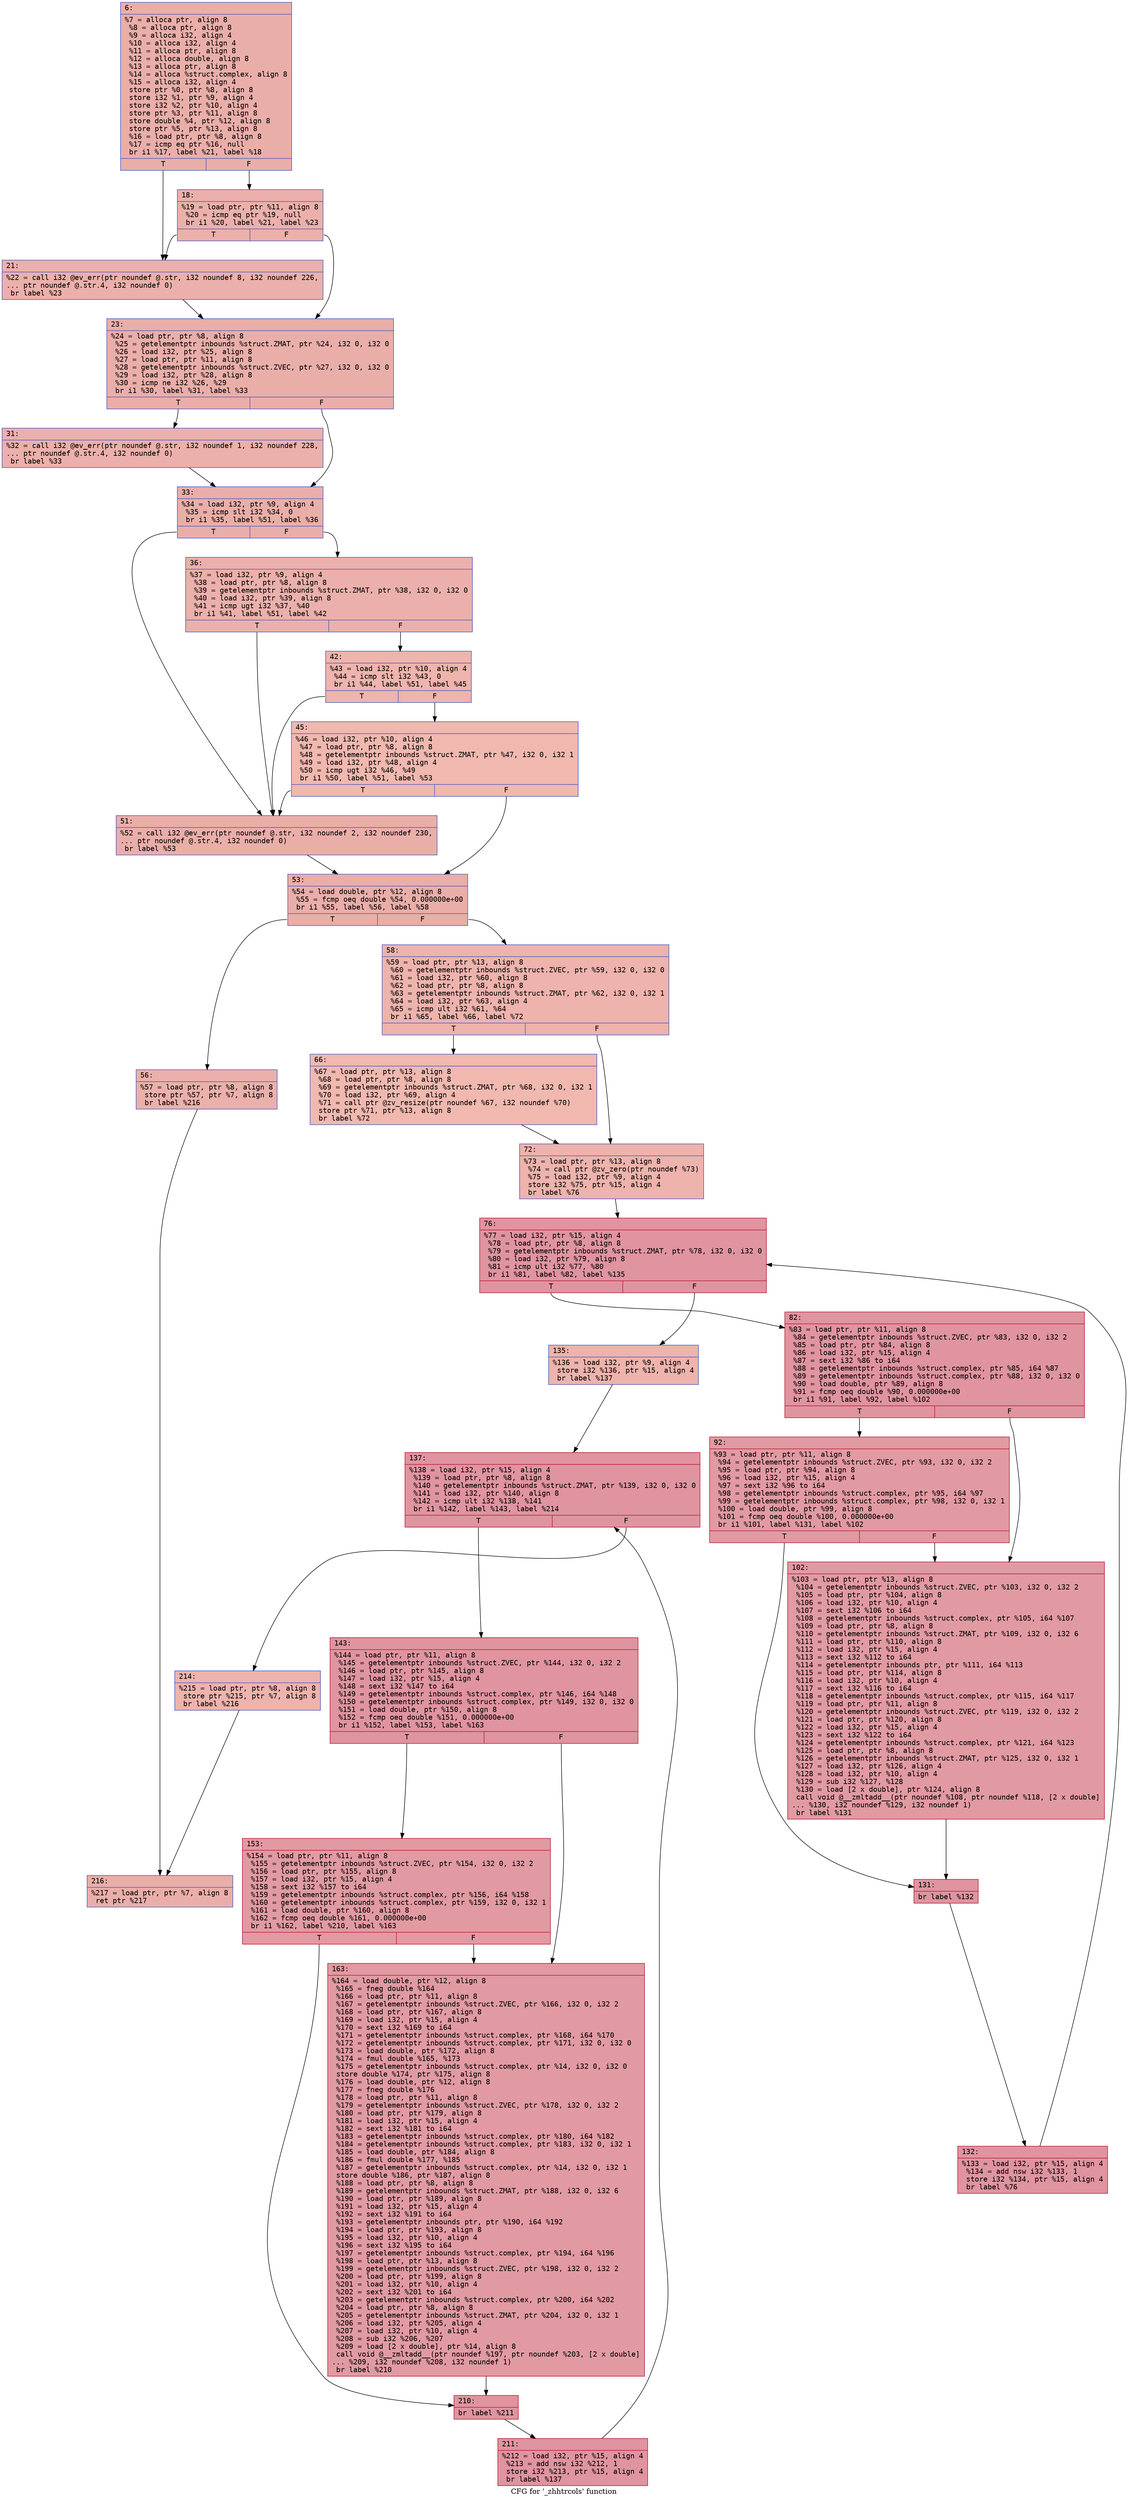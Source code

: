 digraph "CFG for '_zhhtrcols' function" {
	label="CFG for '_zhhtrcols' function";

	Node0x600003c37160 [shape=record,color="#3d50c3ff", style=filled, fillcolor="#d0473d70" fontname="Courier",label="{6:\l|  %7 = alloca ptr, align 8\l  %8 = alloca ptr, align 8\l  %9 = alloca i32, align 4\l  %10 = alloca i32, align 4\l  %11 = alloca ptr, align 8\l  %12 = alloca double, align 8\l  %13 = alloca ptr, align 8\l  %14 = alloca %struct.complex, align 8\l  %15 = alloca i32, align 4\l  store ptr %0, ptr %8, align 8\l  store i32 %1, ptr %9, align 4\l  store i32 %2, ptr %10, align 4\l  store ptr %3, ptr %11, align 8\l  store double %4, ptr %12, align 8\l  store ptr %5, ptr %13, align 8\l  %16 = load ptr, ptr %8, align 8\l  %17 = icmp eq ptr %16, null\l  br i1 %17, label %21, label %18\l|{<s0>T|<s1>F}}"];
	Node0x600003c37160:s0 -> Node0x600003c37200[tooltip="6 -> 21\nProbability 37.50%" ];
	Node0x600003c37160:s1 -> Node0x600003c371b0[tooltip="6 -> 18\nProbability 62.50%" ];
	Node0x600003c371b0 [shape=record,color="#3d50c3ff", style=filled, fillcolor="#d24b4070" fontname="Courier",label="{18:\l|  %19 = load ptr, ptr %11, align 8\l  %20 = icmp eq ptr %19, null\l  br i1 %20, label %21, label %23\l|{<s0>T|<s1>F}}"];
	Node0x600003c371b0:s0 -> Node0x600003c37200[tooltip="18 -> 21\nProbability 37.50%" ];
	Node0x600003c371b0:s1 -> Node0x600003c37250[tooltip="18 -> 23\nProbability 62.50%" ];
	Node0x600003c37200 [shape=record,color="#3d50c3ff", style=filled, fillcolor="#d24b4070" fontname="Courier",label="{21:\l|  %22 = call i32 @ev_err(ptr noundef @.str, i32 noundef 8, i32 noundef 226,\l... ptr noundef @.str.4, i32 noundef 0)\l  br label %23\l}"];
	Node0x600003c37200 -> Node0x600003c37250[tooltip="21 -> 23\nProbability 100.00%" ];
	Node0x600003c37250 [shape=record,color="#3d50c3ff", style=filled, fillcolor="#d0473d70" fontname="Courier",label="{23:\l|  %24 = load ptr, ptr %8, align 8\l  %25 = getelementptr inbounds %struct.ZMAT, ptr %24, i32 0, i32 0\l  %26 = load i32, ptr %25, align 8\l  %27 = load ptr, ptr %11, align 8\l  %28 = getelementptr inbounds %struct.ZVEC, ptr %27, i32 0, i32 0\l  %29 = load i32, ptr %28, align 8\l  %30 = icmp ne i32 %26, %29\l  br i1 %30, label %31, label %33\l|{<s0>T|<s1>F}}"];
	Node0x600003c37250:s0 -> Node0x600003c372a0[tooltip="23 -> 31\nProbability 50.00%" ];
	Node0x600003c37250:s1 -> Node0x600003c372f0[tooltip="23 -> 33\nProbability 50.00%" ];
	Node0x600003c372a0 [shape=record,color="#3d50c3ff", style=filled, fillcolor="#d24b4070" fontname="Courier",label="{31:\l|  %32 = call i32 @ev_err(ptr noundef @.str, i32 noundef 1, i32 noundef 228,\l... ptr noundef @.str.4, i32 noundef 0)\l  br label %33\l}"];
	Node0x600003c372a0 -> Node0x600003c372f0[tooltip="31 -> 33\nProbability 100.00%" ];
	Node0x600003c372f0 [shape=record,color="#3d50c3ff", style=filled, fillcolor="#d0473d70" fontname="Courier",label="{33:\l|  %34 = load i32, ptr %9, align 4\l  %35 = icmp slt i32 %34, 0\l  br i1 %35, label %51, label %36\l|{<s0>T|<s1>F}}"];
	Node0x600003c372f0:s0 -> Node0x600003c37430[tooltip="33 -> 51\nProbability 37.50%" ];
	Node0x600003c372f0:s1 -> Node0x600003c37340[tooltip="33 -> 36\nProbability 62.50%" ];
	Node0x600003c37340 [shape=record,color="#3d50c3ff", style=filled, fillcolor="#d24b4070" fontname="Courier",label="{36:\l|  %37 = load i32, ptr %9, align 4\l  %38 = load ptr, ptr %8, align 8\l  %39 = getelementptr inbounds %struct.ZMAT, ptr %38, i32 0, i32 0\l  %40 = load i32, ptr %39, align 8\l  %41 = icmp ugt i32 %37, %40\l  br i1 %41, label %51, label %42\l|{<s0>T|<s1>F}}"];
	Node0x600003c37340:s0 -> Node0x600003c37430[tooltip="36 -> 51\nProbability 50.00%" ];
	Node0x600003c37340:s1 -> Node0x600003c37390[tooltip="36 -> 42\nProbability 50.00%" ];
	Node0x600003c37390 [shape=record,color="#3d50c3ff", style=filled, fillcolor="#d8564670" fontname="Courier",label="{42:\l|  %43 = load i32, ptr %10, align 4\l  %44 = icmp slt i32 %43, 0\l  br i1 %44, label %51, label %45\l|{<s0>T|<s1>F}}"];
	Node0x600003c37390:s0 -> Node0x600003c37430[tooltip="42 -> 51\nProbability 37.50%" ];
	Node0x600003c37390:s1 -> Node0x600003c373e0[tooltip="42 -> 45\nProbability 62.50%" ];
	Node0x600003c373e0 [shape=record,color="#3d50c3ff", style=filled, fillcolor="#dc5d4a70" fontname="Courier",label="{45:\l|  %46 = load i32, ptr %10, align 4\l  %47 = load ptr, ptr %8, align 8\l  %48 = getelementptr inbounds %struct.ZMAT, ptr %47, i32 0, i32 1\l  %49 = load i32, ptr %48, align 4\l  %50 = icmp ugt i32 %46, %49\l  br i1 %50, label %51, label %53\l|{<s0>T|<s1>F}}"];
	Node0x600003c373e0:s0 -> Node0x600003c37430[tooltip="45 -> 51\nProbability 50.00%" ];
	Node0x600003c373e0:s1 -> Node0x600003c37480[tooltip="45 -> 53\nProbability 50.00%" ];
	Node0x600003c37430 [shape=record,color="#3d50c3ff", style=filled, fillcolor="#d0473d70" fontname="Courier",label="{51:\l|  %52 = call i32 @ev_err(ptr noundef @.str, i32 noundef 2, i32 noundef 230,\l... ptr noundef @.str.4, i32 noundef 0)\l  br label %53\l}"];
	Node0x600003c37430 -> Node0x600003c37480[tooltip="51 -> 53\nProbability 100.00%" ];
	Node0x600003c37480 [shape=record,color="#3d50c3ff", style=filled, fillcolor="#d0473d70" fontname="Courier",label="{53:\l|  %54 = load double, ptr %12, align 8\l  %55 = fcmp oeq double %54, 0.000000e+00\l  br i1 %55, label %56, label %58\l|{<s0>T|<s1>F}}"];
	Node0x600003c37480:s0 -> Node0x600003c374d0[tooltip="53 -> 56\nProbability 62.50%" ];
	Node0x600003c37480:s1 -> Node0x600003c37520[tooltip="53 -> 58\nProbability 37.50%" ];
	Node0x600003c374d0 [shape=record,color="#3d50c3ff", style=filled, fillcolor="#d24b4070" fontname="Courier",label="{56:\l|  %57 = load ptr, ptr %8, align 8\l  store ptr %57, ptr %7, align 8\l  br label %216\l}"];
	Node0x600003c374d0 -> Node0x600003c37a70[tooltip="56 -> 216\nProbability 100.00%" ];
	Node0x600003c37520 [shape=record,color="#3d50c3ff", style=filled, fillcolor="#d6524470" fontname="Courier",label="{58:\l|  %59 = load ptr, ptr %13, align 8\l  %60 = getelementptr inbounds %struct.ZVEC, ptr %59, i32 0, i32 0\l  %61 = load i32, ptr %60, align 8\l  %62 = load ptr, ptr %8, align 8\l  %63 = getelementptr inbounds %struct.ZMAT, ptr %62, i32 0, i32 1\l  %64 = load i32, ptr %63, align 4\l  %65 = icmp ult i32 %61, %64\l  br i1 %65, label %66, label %72\l|{<s0>T|<s1>F}}"];
	Node0x600003c37520:s0 -> Node0x600003c37570[tooltip="58 -> 66\nProbability 50.00%" ];
	Node0x600003c37520:s1 -> Node0x600003c375c0[tooltip="58 -> 72\nProbability 50.00%" ];
	Node0x600003c37570 [shape=record,color="#3d50c3ff", style=filled, fillcolor="#dc5d4a70" fontname="Courier",label="{66:\l|  %67 = load ptr, ptr %13, align 8\l  %68 = load ptr, ptr %8, align 8\l  %69 = getelementptr inbounds %struct.ZMAT, ptr %68, i32 0, i32 1\l  %70 = load i32, ptr %69, align 4\l  %71 = call ptr @zv_resize(ptr noundef %67, i32 noundef %70)\l  store ptr %71, ptr %13, align 8\l  br label %72\l}"];
	Node0x600003c37570 -> Node0x600003c375c0[tooltip="66 -> 72\nProbability 100.00%" ];
	Node0x600003c375c0 [shape=record,color="#3d50c3ff", style=filled, fillcolor="#d6524470" fontname="Courier",label="{72:\l|  %73 = load ptr, ptr %13, align 8\l  %74 = call ptr @zv_zero(ptr noundef %73)\l  %75 = load i32, ptr %9, align 4\l  store i32 %75, ptr %15, align 4\l  br label %76\l}"];
	Node0x600003c375c0 -> Node0x600003c37610[tooltip="72 -> 76\nProbability 100.00%" ];
	Node0x600003c37610 [shape=record,color="#b70d28ff", style=filled, fillcolor="#b70d2870" fontname="Courier",label="{76:\l|  %77 = load i32, ptr %15, align 4\l  %78 = load ptr, ptr %8, align 8\l  %79 = getelementptr inbounds %struct.ZMAT, ptr %78, i32 0, i32 0\l  %80 = load i32, ptr %79, align 8\l  %81 = icmp ult i32 %77, %80\l  br i1 %81, label %82, label %135\l|{<s0>T|<s1>F}}"];
	Node0x600003c37610:s0 -> Node0x600003c37660[tooltip="76 -> 82\nProbability 96.88%" ];
	Node0x600003c37610:s1 -> Node0x600003c377f0[tooltip="76 -> 135\nProbability 3.12%" ];
	Node0x600003c37660 [shape=record,color="#b70d28ff", style=filled, fillcolor="#b70d2870" fontname="Courier",label="{82:\l|  %83 = load ptr, ptr %11, align 8\l  %84 = getelementptr inbounds %struct.ZVEC, ptr %83, i32 0, i32 2\l  %85 = load ptr, ptr %84, align 8\l  %86 = load i32, ptr %15, align 4\l  %87 = sext i32 %86 to i64\l  %88 = getelementptr inbounds %struct.complex, ptr %85, i64 %87\l  %89 = getelementptr inbounds %struct.complex, ptr %88, i32 0, i32 0\l  %90 = load double, ptr %89, align 8\l  %91 = fcmp oeq double %90, 0.000000e+00\l  br i1 %91, label %92, label %102\l|{<s0>T|<s1>F}}"];
	Node0x600003c37660:s0 -> Node0x600003c376b0[tooltip="82 -> 92\nProbability 62.50%" ];
	Node0x600003c37660:s1 -> Node0x600003c37700[tooltip="82 -> 102\nProbability 37.50%" ];
	Node0x600003c376b0 [shape=record,color="#b70d28ff", style=filled, fillcolor="#bb1b2c70" fontname="Courier",label="{92:\l|  %93 = load ptr, ptr %11, align 8\l  %94 = getelementptr inbounds %struct.ZVEC, ptr %93, i32 0, i32 2\l  %95 = load ptr, ptr %94, align 8\l  %96 = load i32, ptr %15, align 4\l  %97 = sext i32 %96 to i64\l  %98 = getelementptr inbounds %struct.complex, ptr %95, i64 %97\l  %99 = getelementptr inbounds %struct.complex, ptr %98, i32 0, i32 1\l  %100 = load double, ptr %99, align 8\l  %101 = fcmp oeq double %100, 0.000000e+00\l  br i1 %101, label %131, label %102\l|{<s0>T|<s1>F}}"];
	Node0x600003c376b0:s0 -> Node0x600003c37750[tooltip="92 -> 131\nProbability 62.50%" ];
	Node0x600003c376b0:s1 -> Node0x600003c37700[tooltip="92 -> 102\nProbability 37.50%" ];
	Node0x600003c37700 [shape=record,color="#b70d28ff", style=filled, fillcolor="#bb1b2c70" fontname="Courier",label="{102:\l|  %103 = load ptr, ptr %13, align 8\l  %104 = getelementptr inbounds %struct.ZVEC, ptr %103, i32 0, i32 2\l  %105 = load ptr, ptr %104, align 8\l  %106 = load i32, ptr %10, align 4\l  %107 = sext i32 %106 to i64\l  %108 = getelementptr inbounds %struct.complex, ptr %105, i64 %107\l  %109 = load ptr, ptr %8, align 8\l  %110 = getelementptr inbounds %struct.ZMAT, ptr %109, i32 0, i32 6\l  %111 = load ptr, ptr %110, align 8\l  %112 = load i32, ptr %15, align 4\l  %113 = sext i32 %112 to i64\l  %114 = getelementptr inbounds ptr, ptr %111, i64 %113\l  %115 = load ptr, ptr %114, align 8\l  %116 = load i32, ptr %10, align 4\l  %117 = sext i32 %116 to i64\l  %118 = getelementptr inbounds %struct.complex, ptr %115, i64 %117\l  %119 = load ptr, ptr %11, align 8\l  %120 = getelementptr inbounds %struct.ZVEC, ptr %119, i32 0, i32 2\l  %121 = load ptr, ptr %120, align 8\l  %122 = load i32, ptr %15, align 4\l  %123 = sext i32 %122 to i64\l  %124 = getelementptr inbounds %struct.complex, ptr %121, i64 %123\l  %125 = load ptr, ptr %8, align 8\l  %126 = getelementptr inbounds %struct.ZMAT, ptr %125, i32 0, i32 1\l  %127 = load i32, ptr %126, align 4\l  %128 = load i32, ptr %10, align 4\l  %129 = sub i32 %127, %128\l  %130 = load [2 x double], ptr %124, align 8\l  call void @__zmltadd__(ptr noundef %108, ptr noundef %118, [2 x double]\l... %130, i32 noundef %129, i32 noundef 1)\l  br label %131\l}"];
	Node0x600003c37700 -> Node0x600003c37750[tooltip="102 -> 131\nProbability 100.00%" ];
	Node0x600003c37750 [shape=record,color="#b70d28ff", style=filled, fillcolor="#b70d2870" fontname="Courier",label="{131:\l|  br label %132\l}"];
	Node0x600003c37750 -> Node0x600003c377a0[tooltip="131 -> 132\nProbability 100.00%" ];
	Node0x600003c377a0 [shape=record,color="#b70d28ff", style=filled, fillcolor="#b70d2870" fontname="Courier",label="{132:\l|  %133 = load i32, ptr %15, align 4\l  %134 = add nsw i32 %133, 1\l  store i32 %134, ptr %15, align 4\l  br label %76\l}"];
	Node0x600003c377a0 -> Node0x600003c37610[tooltip="132 -> 76\nProbability 100.00%" ];
	Node0x600003c377f0 [shape=record,color="#3d50c3ff", style=filled, fillcolor="#d6524470" fontname="Courier",label="{135:\l|  %136 = load i32, ptr %9, align 4\l  store i32 %136, ptr %15, align 4\l  br label %137\l}"];
	Node0x600003c377f0 -> Node0x600003c37840[tooltip="135 -> 137\nProbability 100.00%" ];
	Node0x600003c37840 [shape=record,color="#b70d28ff", style=filled, fillcolor="#b70d2870" fontname="Courier",label="{137:\l|  %138 = load i32, ptr %15, align 4\l  %139 = load ptr, ptr %8, align 8\l  %140 = getelementptr inbounds %struct.ZMAT, ptr %139, i32 0, i32 0\l  %141 = load i32, ptr %140, align 8\l  %142 = icmp ult i32 %138, %141\l  br i1 %142, label %143, label %214\l|{<s0>T|<s1>F}}"];
	Node0x600003c37840:s0 -> Node0x600003c37890[tooltip="137 -> 143\nProbability 96.88%" ];
	Node0x600003c37840:s1 -> Node0x600003c37a20[tooltip="137 -> 214\nProbability 3.12%" ];
	Node0x600003c37890 [shape=record,color="#b70d28ff", style=filled, fillcolor="#b70d2870" fontname="Courier",label="{143:\l|  %144 = load ptr, ptr %11, align 8\l  %145 = getelementptr inbounds %struct.ZVEC, ptr %144, i32 0, i32 2\l  %146 = load ptr, ptr %145, align 8\l  %147 = load i32, ptr %15, align 4\l  %148 = sext i32 %147 to i64\l  %149 = getelementptr inbounds %struct.complex, ptr %146, i64 %148\l  %150 = getelementptr inbounds %struct.complex, ptr %149, i32 0, i32 0\l  %151 = load double, ptr %150, align 8\l  %152 = fcmp oeq double %151, 0.000000e+00\l  br i1 %152, label %153, label %163\l|{<s0>T|<s1>F}}"];
	Node0x600003c37890:s0 -> Node0x600003c378e0[tooltip="143 -> 153\nProbability 62.50%" ];
	Node0x600003c37890:s1 -> Node0x600003c37930[tooltip="143 -> 163\nProbability 37.50%" ];
	Node0x600003c378e0 [shape=record,color="#b70d28ff", style=filled, fillcolor="#bb1b2c70" fontname="Courier",label="{153:\l|  %154 = load ptr, ptr %11, align 8\l  %155 = getelementptr inbounds %struct.ZVEC, ptr %154, i32 0, i32 2\l  %156 = load ptr, ptr %155, align 8\l  %157 = load i32, ptr %15, align 4\l  %158 = sext i32 %157 to i64\l  %159 = getelementptr inbounds %struct.complex, ptr %156, i64 %158\l  %160 = getelementptr inbounds %struct.complex, ptr %159, i32 0, i32 1\l  %161 = load double, ptr %160, align 8\l  %162 = fcmp oeq double %161, 0.000000e+00\l  br i1 %162, label %210, label %163\l|{<s0>T|<s1>F}}"];
	Node0x600003c378e0:s0 -> Node0x600003c37980[tooltip="153 -> 210\nProbability 62.50%" ];
	Node0x600003c378e0:s1 -> Node0x600003c37930[tooltip="153 -> 163\nProbability 37.50%" ];
	Node0x600003c37930 [shape=record,color="#b70d28ff", style=filled, fillcolor="#bb1b2c70" fontname="Courier",label="{163:\l|  %164 = load double, ptr %12, align 8\l  %165 = fneg double %164\l  %166 = load ptr, ptr %11, align 8\l  %167 = getelementptr inbounds %struct.ZVEC, ptr %166, i32 0, i32 2\l  %168 = load ptr, ptr %167, align 8\l  %169 = load i32, ptr %15, align 4\l  %170 = sext i32 %169 to i64\l  %171 = getelementptr inbounds %struct.complex, ptr %168, i64 %170\l  %172 = getelementptr inbounds %struct.complex, ptr %171, i32 0, i32 0\l  %173 = load double, ptr %172, align 8\l  %174 = fmul double %165, %173\l  %175 = getelementptr inbounds %struct.complex, ptr %14, i32 0, i32 0\l  store double %174, ptr %175, align 8\l  %176 = load double, ptr %12, align 8\l  %177 = fneg double %176\l  %178 = load ptr, ptr %11, align 8\l  %179 = getelementptr inbounds %struct.ZVEC, ptr %178, i32 0, i32 2\l  %180 = load ptr, ptr %179, align 8\l  %181 = load i32, ptr %15, align 4\l  %182 = sext i32 %181 to i64\l  %183 = getelementptr inbounds %struct.complex, ptr %180, i64 %182\l  %184 = getelementptr inbounds %struct.complex, ptr %183, i32 0, i32 1\l  %185 = load double, ptr %184, align 8\l  %186 = fmul double %177, %185\l  %187 = getelementptr inbounds %struct.complex, ptr %14, i32 0, i32 1\l  store double %186, ptr %187, align 8\l  %188 = load ptr, ptr %8, align 8\l  %189 = getelementptr inbounds %struct.ZMAT, ptr %188, i32 0, i32 6\l  %190 = load ptr, ptr %189, align 8\l  %191 = load i32, ptr %15, align 4\l  %192 = sext i32 %191 to i64\l  %193 = getelementptr inbounds ptr, ptr %190, i64 %192\l  %194 = load ptr, ptr %193, align 8\l  %195 = load i32, ptr %10, align 4\l  %196 = sext i32 %195 to i64\l  %197 = getelementptr inbounds %struct.complex, ptr %194, i64 %196\l  %198 = load ptr, ptr %13, align 8\l  %199 = getelementptr inbounds %struct.ZVEC, ptr %198, i32 0, i32 2\l  %200 = load ptr, ptr %199, align 8\l  %201 = load i32, ptr %10, align 4\l  %202 = sext i32 %201 to i64\l  %203 = getelementptr inbounds %struct.complex, ptr %200, i64 %202\l  %204 = load ptr, ptr %8, align 8\l  %205 = getelementptr inbounds %struct.ZMAT, ptr %204, i32 0, i32 1\l  %206 = load i32, ptr %205, align 4\l  %207 = load i32, ptr %10, align 4\l  %208 = sub i32 %206, %207\l  %209 = load [2 x double], ptr %14, align 8\l  call void @__zmltadd__(ptr noundef %197, ptr noundef %203, [2 x double]\l... %209, i32 noundef %208, i32 noundef 1)\l  br label %210\l}"];
	Node0x600003c37930 -> Node0x600003c37980[tooltip="163 -> 210\nProbability 100.00%" ];
	Node0x600003c37980 [shape=record,color="#b70d28ff", style=filled, fillcolor="#b70d2870" fontname="Courier",label="{210:\l|  br label %211\l}"];
	Node0x600003c37980 -> Node0x600003c379d0[tooltip="210 -> 211\nProbability 100.00%" ];
	Node0x600003c379d0 [shape=record,color="#b70d28ff", style=filled, fillcolor="#b70d2870" fontname="Courier",label="{211:\l|  %212 = load i32, ptr %15, align 4\l  %213 = add nsw i32 %212, 1\l  store i32 %213, ptr %15, align 4\l  br label %137\l}"];
	Node0x600003c379d0 -> Node0x600003c37840[tooltip="211 -> 137\nProbability 100.00%" ];
	Node0x600003c37a20 [shape=record,color="#3d50c3ff", style=filled, fillcolor="#d6524470" fontname="Courier",label="{214:\l|  %215 = load ptr, ptr %8, align 8\l  store ptr %215, ptr %7, align 8\l  br label %216\l}"];
	Node0x600003c37a20 -> Node0x600003c37a70[tooltip="214 -> 216\nProbability 100.00%" ];
	Node0x600003c37a70 [shape=record,color="#3d50c3ff", style=filled, fillcolor="#d0473d70" fontname="Courier",label="{216:\l|  %217 = load ptr, ptr %7, align 8\l  ret ptr %217\l}"];
}
